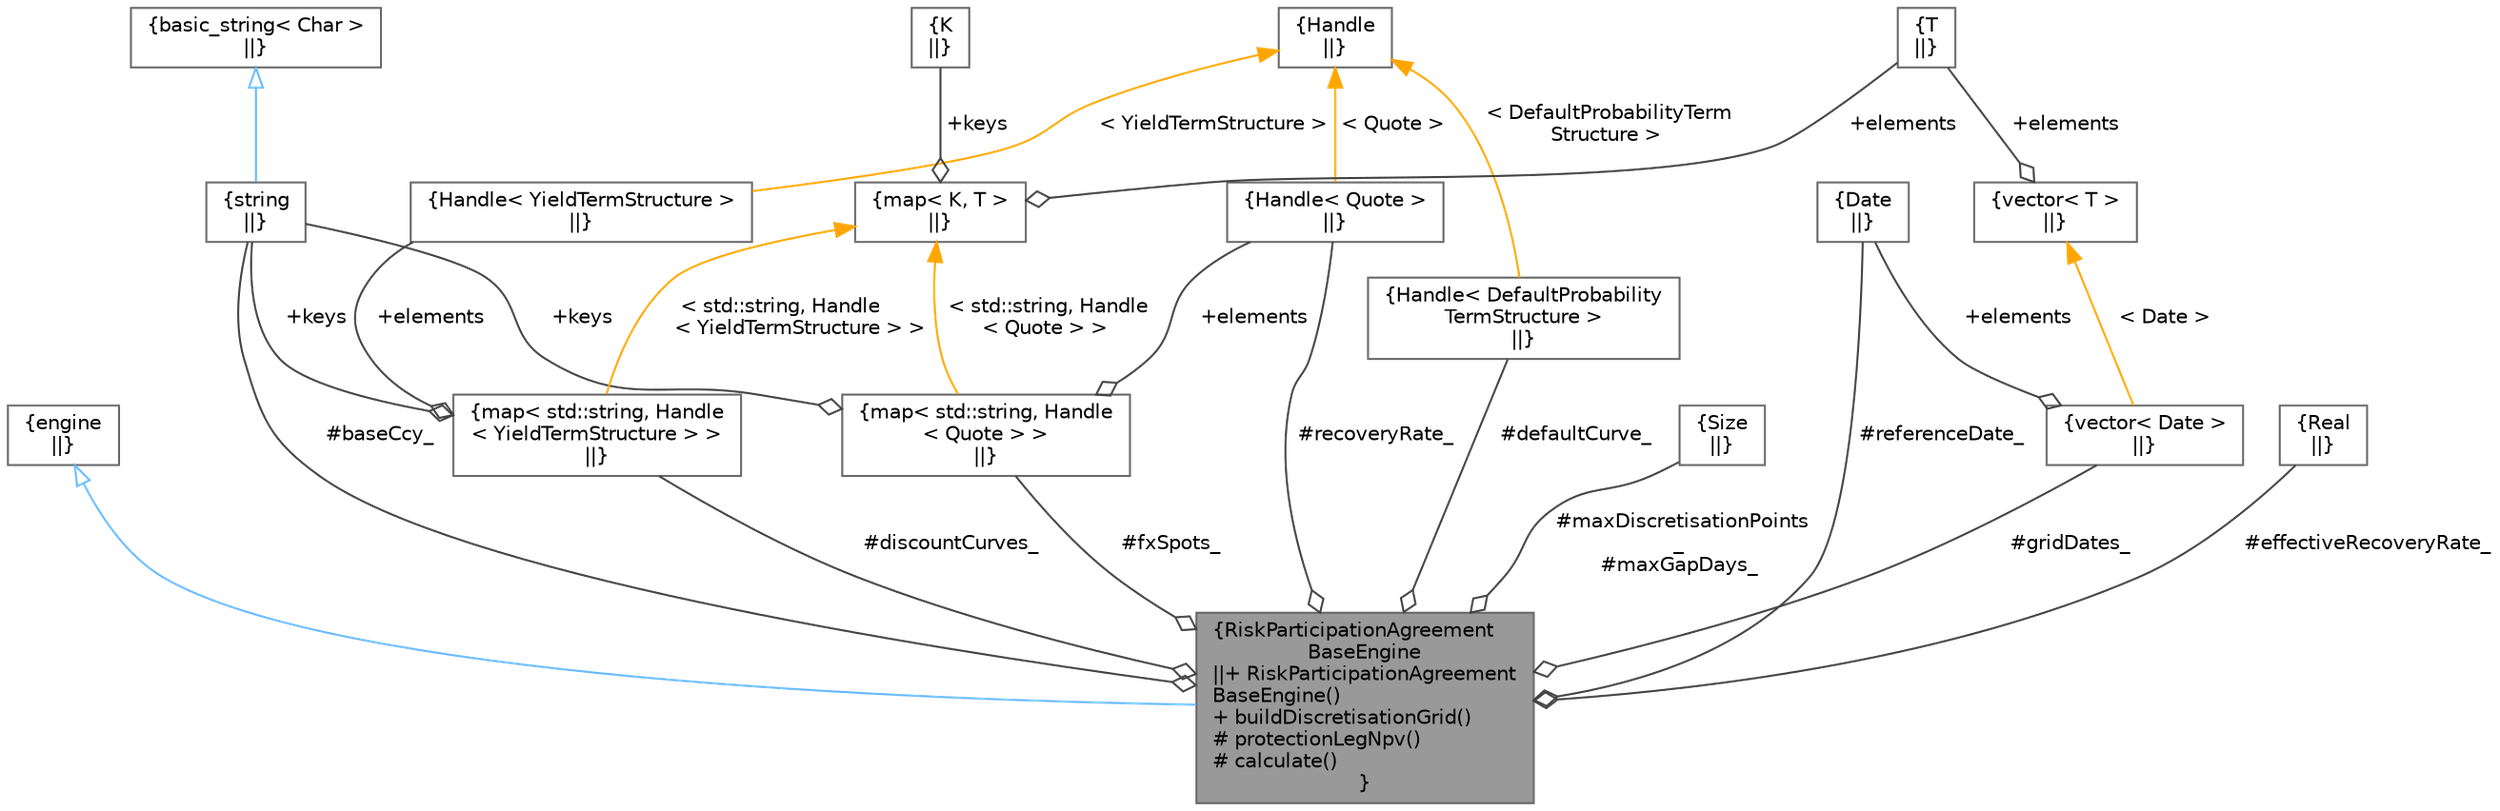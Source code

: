 digraph "RiskParticipationAgreementBaseEngine"
{
 // INTERACTIVE_SVG=YES
 // LATEX_PDF_SIZE
  bgcolor="transparent";
  edge [fontname=Helvetica,fontsize=10,labelfontname=Helvetica,labelfontsize=10];
  node [fontname=Helvetica,fontsize=10,shape=box,height=0.2,width=0.4];
  Node1 [label="{RiskParticipationAgreement\lBaseEngine\n||+ RiskParticipationAgreement\lBaseEngine()\l+ buildDiscretisationGrid()\l# protectionLegNpv()\l# calculate()\l}",height=0.2,width=0.4,color="gray40", fillcolor="grey60", style="filled", fontcolor="black",tooltip=" "];
  Node2 -> Node1 [dir="back",color="steelblue1",style="solid",arrowtail="onormal"];
  Node2 [label="{engine\n||}",height=0.2,width=0.4,color="gray40", fillcolor="white", style="filled",URL="C:/dev/ORE/documentation/QuantExt/doc/quantext.tag$class_quant_ext_1_1_risk_participation_agreement_1_1engine.html",tooltip=" "];
  Node3 -> Node1 [color="grey25",style="solid",label=" #baseCcy_" ,arrowhead="odiamond"];
  Node3 [label="{string\n||}",height=0.2,width=0.4,color="gray40", fillcolor="white", style="filled",tooltip=" "];
  Node4 -> Node3 [dir="back",color="steelblue1",style="solid",arrowtail="onormal"];
  Node4 [label="{basic_string\< Char \>\n||}",height=0.2,width=0.4,color="gray40", fillcolor="white", style="filled",tooltip=" "];
  Node5 -> Node1 [color="grey25",style="solid",label=" #discountCurves_" ,arrowhead="odiamond"];
  Node5 [label="{map\< std::string, Handle\l\< YieldTermStructure \> \>\n||}",height=0.2,width=0.4,color="gray40", fillcolor="white", style="filled",tooltip=" "];
  Node3 -> Node5 [color="grey25",style="solid",label=" +keys" ,arrowhead="odiamond"];
  Node6 -> Node5 [color="grey25",style="solid",label=" +elements" ,arrowhead="odiamond"];
  Node6 [label="{Handle\< YieldTermStructure \>\n||}",height=0.2,width=0.4,color="gray40", fillcolor="white", style="filled",tooltip=" "];
  Node7 -> Node6 [dir="back",color="orange",style="solid",label=" \< YieldTermStructure \>" ];
  Node7 [label="{Handle\n||}",height=0.2,width=0.4,color="gray40", fillcolor="white", style="filled",tooltip=" "];
  Node8 -> Node5 [dir="back",color="orange",style="solid",label=" \< std::string, Handle\l\< YieldTermStructure \> \>" ];
  Node8 [label="{map\< K, T \>\n||}",height=0.2,width=0.4,color="gray40", fillcolor="white", style="filled",tooltip=" "];
  Node9 -> Node8 [color="grey25",style="solid",label=" +keys" ,arrowhead="odiamond"];
  Node9 [label="{K\n||}",height=0.2,width=0.4,color="gray40", fillcolor="white", style="filled",tooltip=" "];
  Node10 -> Node8 [color="grey25",style="solid",label=" +elements" ,arrowhead="odiamond"];
  Node10 [label="{T\n||}",height=0.2,width=0.4,color="gray40", fillcolor="white", style="filled",tooltip=" "];
  Node11 -> Node1 [color="grey25",style="solid",label=" #fxSpots_" ,arrowhead="odiamond"];
  Node11 [label="{map\< std::string, Handle\l\< Quote \> \>\n||}",height=0.2,width=0.4,color="gray40", fillcolor="white", style="filled",tooltip=" "];
  Node3 -> Node11 [color="grey25",style="solid",label=" +keys" ,arrowhead="odiamond"];
  Node12 -> Node11 [color="grey25",style="solid",label=" +elements" ,arrowhead="odiamond"];
  Node12 [label="{Handle\< Quote \>\n||}",height=0.2,width=0.4,color="gray40", fillcolor="white", style="filled",tooltip=" "];
  Node7 -> Node12 [dir="back",color="orange",style="solid",label=" \< Quote \>" ];
  Node8 -> Node11 [dir="back",color="orange",style="solid",label=" \< std::string, Handle\l\< Quote \> \>" ];
  Node13 -> Node1 [color="grey25",style="solid",label=" #defaultCurve_" ,arrowhead="odiamond"];
  Node13 [label="{Handle\< DefaultProbability\lTermStructure \>\n||}",height=0.2,width=0.4,color="gray40", fillcolor="white", style="filled",tooltip=" "];
  Node7 -> Node13 [dir="back",color="orange",style="solid",label=" \< DefaultProbabilityTerm\lStructure \>" ];
  Node12 -> Node1 [color="grey25",style="solid",label=" #recoveryRate_" ,arrowhead="odiamond"];
  Node14 -> Node1 [color="grey25",style="solid",label=" #maxDiscretisationPoints\l_\n#maxGapDays_" ,arrowhead="odiamond"];
  Node14 [label="{Size\n||}",height=0.2,width=0.4,color="gray40", fillcolor="white", style="filled",tooltip=" "];
  Node15 -> Node1 [color="grey25",style="solid",label=" #gridDates_" ,arrowhead="odiamond"];
  Node15 [label="{vector\< Date \>\n||}",height=0.2,width=0.4,color="gray40", fillcolor="white", style="filled",tooltip=" "];
  Node16 -> Node15 [color="grey25",style="solid",label=" +elements" ,arrowhead="odiamond"];
  Node16 [label="{Date\n||}",height=0.2,width=0.4,color="gray40", fillcolor="white", style="filled",tooltip=" "];
  Node17 -> Node15 [dir="back",color="orange",style="solid",label=" \< Date \>" ];
  Node17 [label="{vector\< T \>\n||}",height=0.2,width=0.4,color="gray40", fillcolor="white", style="filled",tooltip=" "];
  Node10 -> Node17 [color="grey25",style="solid",label=" +elements" ,arrowhead="odiamond"];
  Node16 -> Node1 [color="grey25",style="solid",label=" #referenceDate_" ,arrowhead="odiamond"];
  Node18 -> Node1 [color="grey25",style="solid",label=" #effectiveRecoveryRate_" ,arrowhead="odiamond"];
  Node18 [label="{Real\n||}",height=0.2,width=0.4,color="gray40", fillcolor="white", style="filled",tooltip=" "];
}
